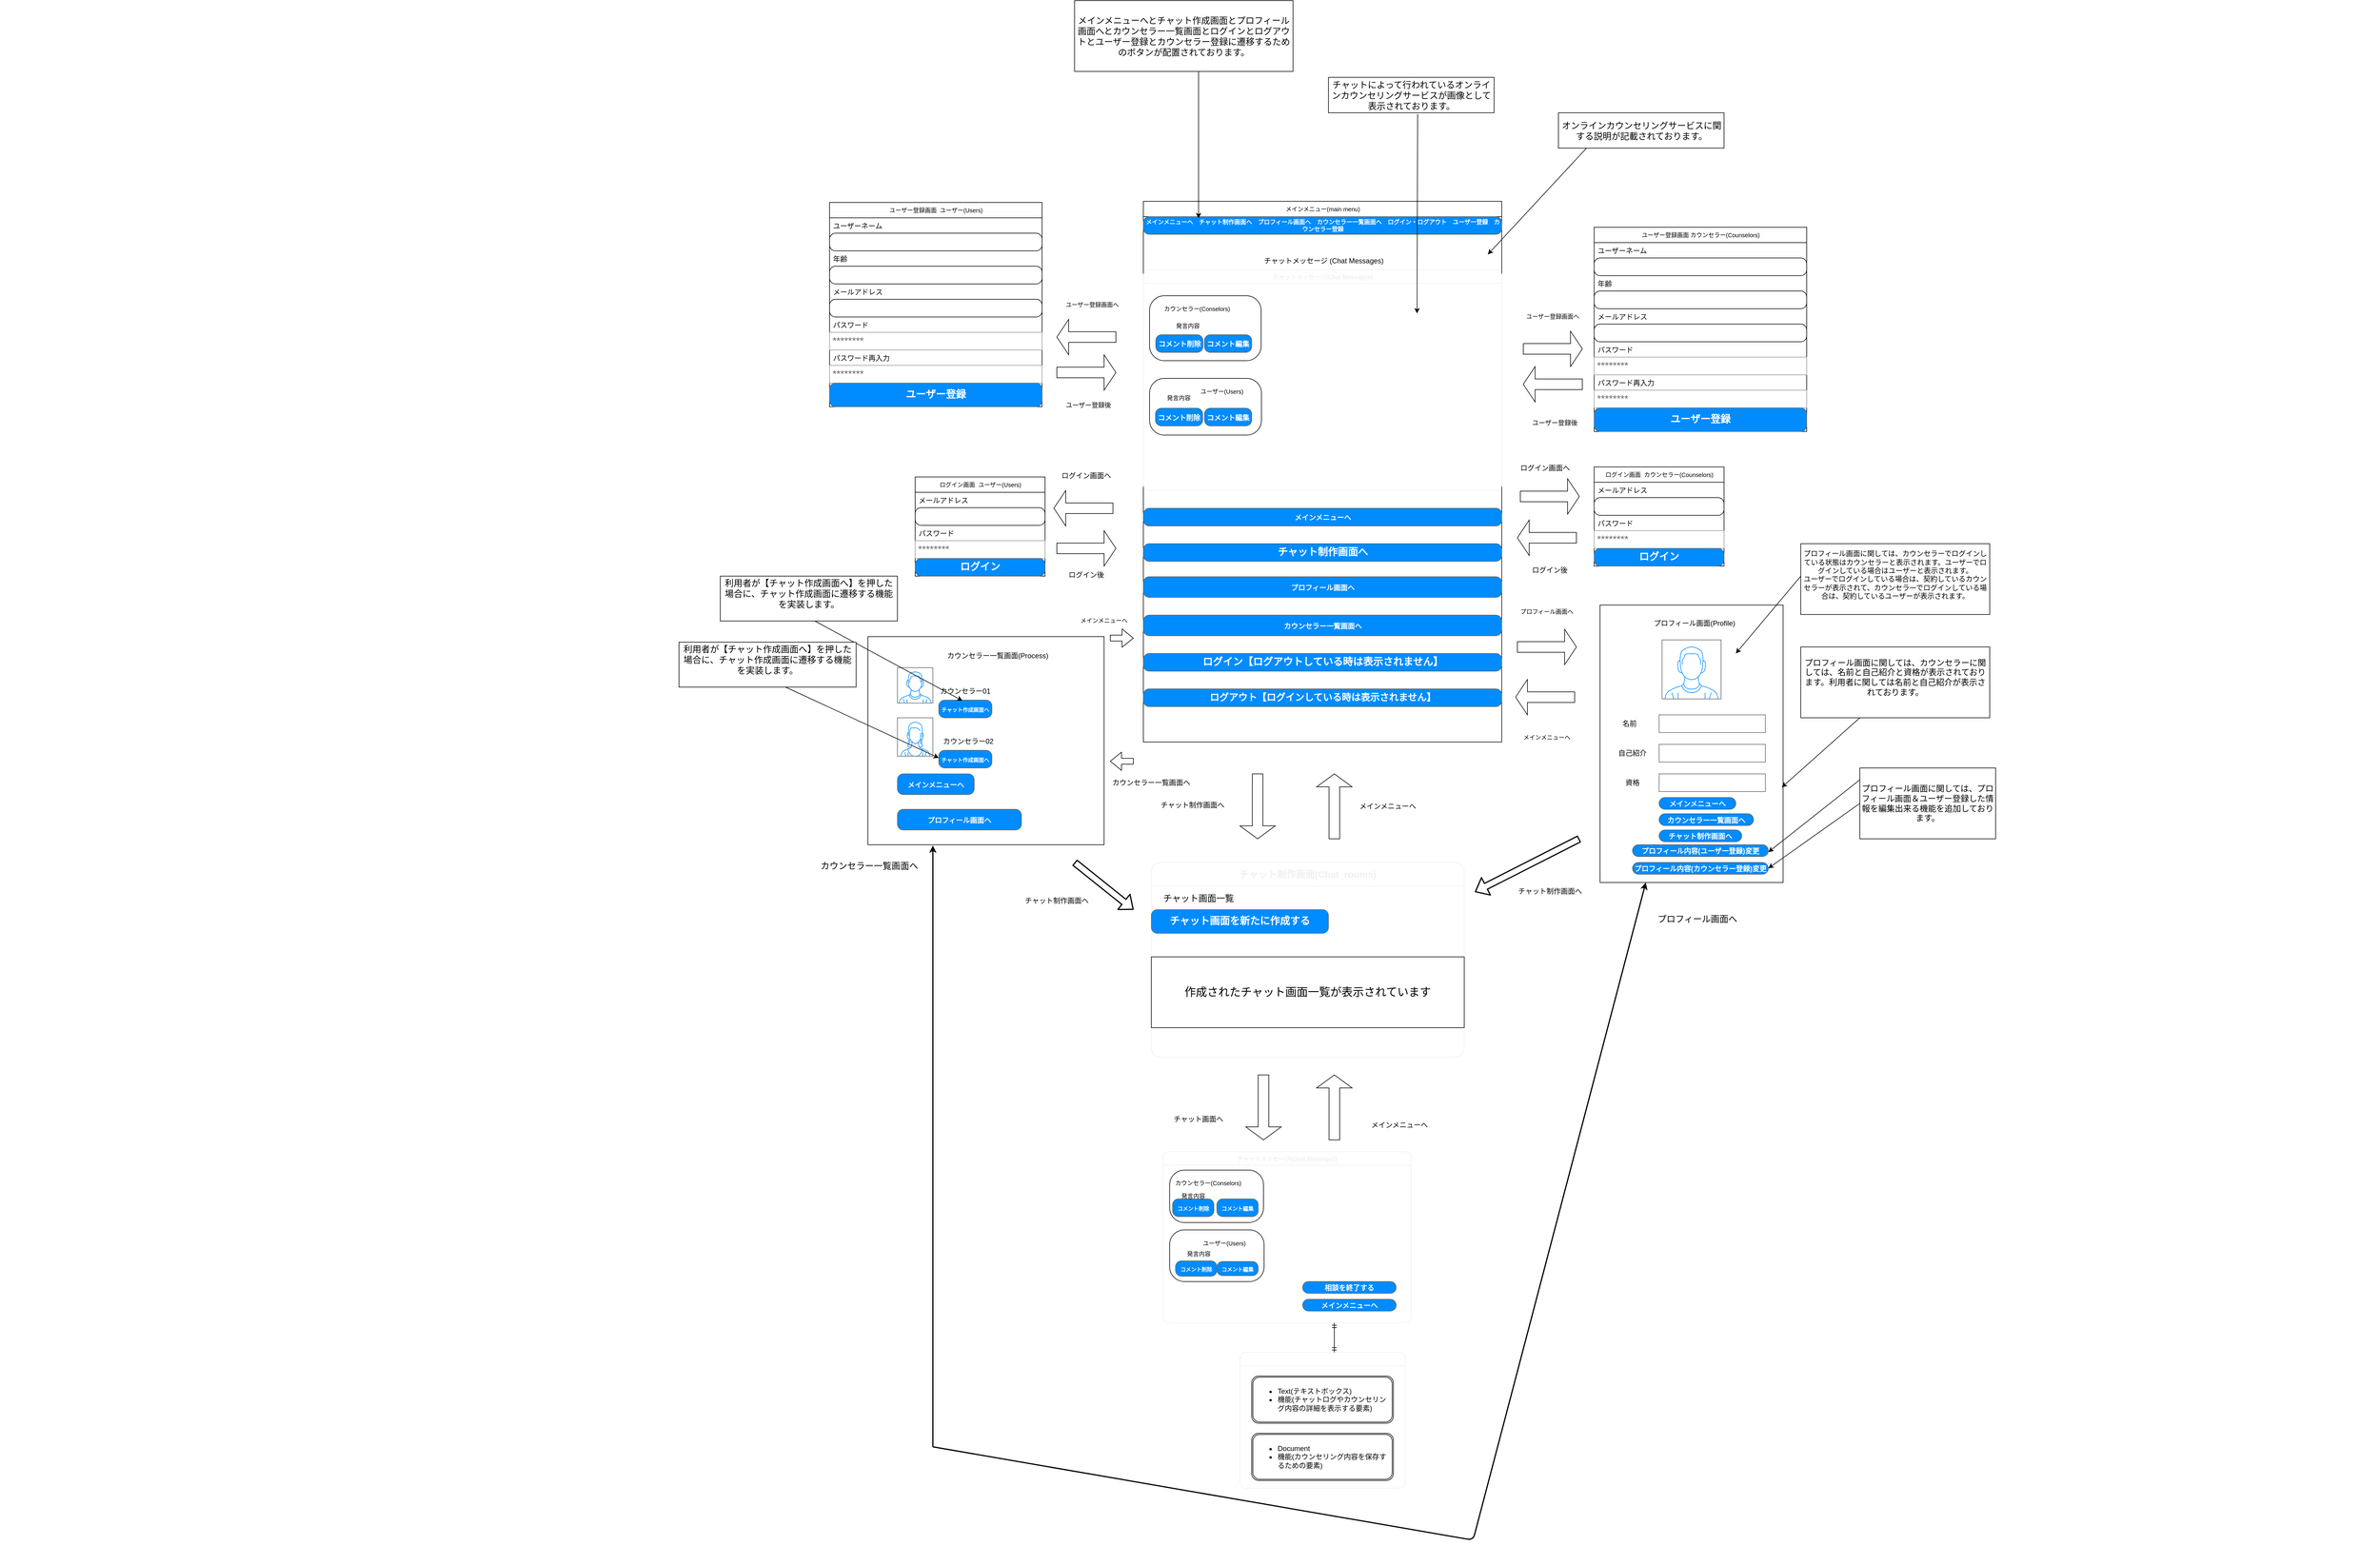 <mxfile>
    <diagram id="nMnuXORbZ245L0lCiLTD" name="ページ1">
        <mxGraphModel dx="3426" dy="1722" grid="1" gridSize="10" guides="1" tooltips="1" connect="1" arrows="1" fold="1" page="1" pageScale="1" pageWidth="827" pageHeight="1169" math="0" shadow="0">
            <root>
                <mxCell id="0"/>
                <mxCell id="1" parent="0"/>
                <mxCell id="499" value="チャットメッセージ(Chat Messages)" style="swimlane;whiteSpace=wrap;html=1;rounded=1;dashed=0;strokeColor=rgb(240, 240, 240);fontFamily=Helvetica;fontSize=10;fontColor=rgb(240, 240, 240);fillColor=none;align=center;" parent="1" vertex="1">
                    <mxGeometry x="230" y="1500" width="420" height="290" as="geometry"/>
                </mxCell>
                <mxCell id="501" value="発言内容" style="text;html=1;strokeColor=none;fillColor=none;align=center;verticalAlign=middle;whiteSpace=wrap;rounded=0;fontSize=10;" parent="499" vertex="1">
                    <mxGeometry x="20" y="160" width="81" height="25" as="geometry"/>
                </mxCell>
                <mxCell id="773" value="&lt;font style=&quot;font-size: 12px;&quot;&gt;メインメニューへ&lt;/font&gt;" style="strokeWidth=1;shadow=0;dashed=0;align=center;html=1;shape=mxgraph.mockup.buttons.button;strokeColor=#666666;fontColor=#ffffff;mainText=;buttonStyle=round;fontSize=17;fontStyle=1;fillColor=#008cff;whiteSpace=wrap;" parent="499" vertex="1">
                    <mxGeometry x="236.25" y="250" width="158.5" height="20" as="geometry"/>
                </mxCell>
                <mxCell id="1051" value="&lt;span style=&quot;font-size: 12px;&quot;&gt;相談を終了する&lt;/span&gt;" style="strokeWidth=1;shadow=0;dashed=0;align=center;html=1;shape=mxgraph.mockup.buttons.button;strokeColor=#666666;fontColor=#ffffff;mainText=;buttonStyle=round;fontSize=17;fontStyle=1;fillColor=#008cff;whiteSpace=wrap;" parent="499" vertex="1">
                    <mxGeometry x="236.25" y="220" width="158.5" height="20" as="geometry"/>
                </mxCell>
                <mxCell id="1909" value="カウンセラー(Conselors)" style="html=1;align=center;verticalAlign=top;rounded=1;absoluteArcSize=1;arcSize=50;dashed=0;spacingTop=10;spacingRight=30;fontSize=10;fillColor=none;" parent="499" vertex="1">
                    <mxGeometry x="11" y="31.25" width="159" height="88.75" as="geometry"/>
                </mxCell>
                <mxCell id="504" value="発言内容" style="text;html=1;strokeColor=none;fillColor=none;align=center;verticalAlign=middle;whiteSpace=wrap;rounded=0;fontSize=10;" parent="499" vertex="1">
                    <mxGeometry x="11" y="60" width="80" height="30" as="geometry"/>
                </mxCell>
                <mxCell id="1911" value="ユーザー(Users)" style="html=1;align=right;verticalAlign=top;rounded=1;absoluteArcSize=1;arcSize=50;dashed=0;spacingTop=10;spacingRight=30;fontSize=10;fillColor=none;" parent="499" vertex="1">
                    <mxGeometry x="11" y="132.5" width="160" height="87.5" as="geometry"/>
                </mxCell>
                <mxCell id="1956" value="&lt;font style=&quot;font-size: 9px;&quot;&gt;コメント削除&lt;/font&gt;" style="strokeWidth=1;shadow=0;dashed=0;align=center;html=1;shape=mxgraph.mockup.buttons.button;strokeColor=#666666;fontColor=#ffffff;mainText=;buttonStyle=round;fontSize=17;fontStyle=1;fillColor=#008cff;whiteSpace=wrap;" parent="499" vertex="1">
                    <mxGeometry x="21" y="185" width="70" height="26" as="geometry"/>
                </mxCell>
                <mxCell id="1951" value="&lt;font style=&quot;font-size: 9px;&quot;&gt;コメント編集&lt;/font&gt;" style="strokeWidth=1;shadow=0;dashed=0;align=center;html=1;shape=mxgraph.mockup.buttons.button;strokeColor=#666666;fontColor=#ffffff;mainText=;buttonStyle=round;fontSize=17;fontStyle=1;fillColor=#008cff;whiteSpace=wrap;" parent="499" vertex="1">
                    <mxGeometry x="91" y="186" width="70" height="24" as="geometry"/>
                </mxCell>
                <mxCell id="1961" value="&lt;font style=&quot;font-size: 9px;&quot;&gt;コメント編集&lt;/font&gt;" style="strokeWidth=1;shadow=0;dashed=0;align=center;html=1;shape=mxgraph.mockup.buttons.button;strokeColor=#666666;fontColor=#ffffff;mainText=;buttonStyle=round;fontSize=17;fontStyle=1;fillColor=#008cff;whiteSpace=wrap;" parent="499" vertex="1">
                    <mxGeometry x="91" y="80" width="70" height="30" as="geometry"/>
                </mxCell>
                <mxCell id="1960" value="&lt;font style=&quot;font-size: 9px;&quot;&gt;コメント削除&lt;/font&gt;" style="strokeWidth=1;shadow=0;dashed=0;align=center;html=1;shape=mxgraph.mockup.buttons.button;strokeColor=#666666;fontColor=#ffffff;mainText=;buttonStyle=round;fontSize=17;fontStyle=1;fillColor=#008cff;whiteSpace=wrap;" parent="499" vertex="1">
                    <mxGeometry x="16" y="80" width="70" height="30" as="geometry"/>
                </mxCell>
                <mxCell id="421" value="カウンセリング内容記録と管理画面" style="swimlane;whiteSpace=wrap;html=1;rounded=1;dashed=0;strokeColor=rgb(240, 240, 240);fontFamily=Helvetica;fontSize=10;fontColor=#FFFFFF;startSize=23;fillColor=none;direction=east;" parent="1" vertex="1">
                    <mxGeometry x="360" y="1840" width="280" height="230" as="geometry"/>
                </mxCell>
                <mxCell id="422" value="&lt;ul&gt;&lt;li&gt;&lt;span style=&quot;background-color: initial;&quot;&gt;Text(テキストボックス)&lt;/span&gt;&lt;/li&gt;&lt;li&gt;機能(チャットログやカウンセリング内容の詳細を表示する要素)&lt;/li&gt;&lt;/ul&gt;" style="shape=ext;double=1;rounded=1;whiteSpace=wrap;html=1;align=left;" parent="421" vertex="1">
                    <mxGeometry x="20" y="40" width="240" height="80" as="geometry"/>
                </mxCell>
                <mxCell id="423" value="&lt;ul&gt;&lt;li&gt;Document&lt;/li&gt;&lt;li&gt;機能(カウンセリング内容を保存するための要素)&lt;/li&gt;&lt;/ul&gt;" style="shape=ext;double=1;rounded=1;whiteSpace=wrap;html=1;align=left;" parent="421" vertex="1">
                    <mxGeometry x="20" y="137" width="240" height="80" as="geometry"/>
                </mxCell>
                <mxCell id="651" value="" style="rounded=0;whiteSpace=wrap;html=1;" parent="1" vertex="1">
                    <mxGeometry x="970" y="574" width="310" height="470" as="geometry"/>
                </mxCell>
                <mxCell id="652" value="プロフィール画面(Profile)" style="text;html=1;strokeColor=none;fillColor=none;align=center;verticalAlign=middle;whiteSpace=wrap;rounded=0;" parent="1" vertex="1">
                    <mxGeometry x="995" y="590" width="270" height="30" as="geometry"/>
                </mxCell>
                <mxCell id="653" value="" style="verticalLabelPosition=bottom;shadow=0;dashed=0;align=center;html=1;verticalAlign=top;strokeWidth=1;shape=mxgraph.mockup.containers.userMale;strokeColor=#666666;strokeColor2=#008cff;" parent="1" vertex="1">
                    <mxGeometry x="1075" y="633" width="100" height="100" as="geometry"/>
                </mxCell>
                <mxCell id="654" value="名前" style="text;html=1;strokeColor=none;fillColor=none;align=center;verticalAlign=middle;whiteSpace=wrap;rounded=0;" parent="1" vertex="1">
                    <mxGeometry x="990" y="760" width="60" height="30" as="geometry"/>
                </mxCell>
                <mxCell id="657" value="" style="strokeWidth=1;shadow=0;dashed=0;align=center;html=1;shape=mxgraph.mockup.text.textBox;fontColor=#666666;align=left;fontSize=17;spacingLeft=4;spacingTop=-3;strokeColor=#666666;mainText=" parent="1" vertex="1">
                    <mxGeometry x="1070" y="760" width="180" height="30" as="geometry"/>
                </mxCell>
                <mxCell id="658" value="自己紹介" style="text;html=1;strokeColor=none;fillColor=none;align=center;verticalAlign=middle;whiteSpace=wrap;rounded=0;" parent="1" vertex="1">
                    <mxGeometry x="995" y="810" width="60" height="30" as="geometry"/>
                </mxCell>
                <mxCell id="659" value="" style="strokeWidth=1;shadow=0;dashed=0;align=center;html=1;shape=mxgraph.mockup.text.textBox;fontColor=#666666;align=left;fontSize=17;spacingLeft=4;spacingTop=-3;strokeColor=#666666;mainText=" parent="1" vertex="1">
                    <mxGeometry x="1070" y="810" width="180" height="30" as="geometry"/>
                </mxCell>
                <mxCell id="660" value="資格" style="text;html=1;strokeColor=none;fillColor=none;align=center;verticalAlign=middle;whiteSpace=wrap;rounded=0;" parent="1" vertex="1">
                    <mxGeometry x="990" y="860" width="70" height="30" as="geometry"/>
                </mxCell>
                <mxCell id="661" value="" style="strokeWidth=1;shadow=0;dashed=0;align=center;html=1;shape=mxgraph.mockup.text.textBox;fontColor=#666666;align=left;fontSize=17;spacingLeft=4;spacingTop=-3;strokeColor=#666666;mainText=" parent="1" vertex="1">
                    <mxGeometry x="1070" y="860" width="180" height="30" as="geometry"/>
                </mxCell>
                <mxCell id="664" value="&lt;font style=&quot;font-size: 12px;&quot;&gt;メインメニューへ&lt;/font&gt;" style="strokeWidth=1;shadow=0;dashed=0;align=center;html=1;shape=mxgraph.mockup.buttons.button;strokeColor=#666666;fontColor=#ffffff;mainText=;buttonStyle=round;fontSize=17;fontStyle=1;fillColor=#008cff;whiteSpace=wrap;" parent="1" vertex="1">
                    <mxGeometry x="1070" y="900" width="130" height="20" as="geometry"/>
                </mxCell>
                <mxCell id="666" value="&lt;span style=&quot;font-size: 12px;&quot;&gt;カウンセラー一覧画面へ&lt;/span&gt;" style="strokeWidth=1;shadow=0;dashed=0;align=center;html=1;shape=mxgraph.mockup.buttons.button;strokeColor=#666666;fontColor=#ffffff;mainText=;buttonStyle=round;fontSize=17;fontStyle=1;fillColor=#008cff;whiteSpace=wrap;" parent="1" vertex="1">
                    <mxGeometry x="1070" y="927.5" width="160" height="20" as="geometry"/>
                </mxCell>
                <mxCell id="669" value="カウンセラー一覧画面(Process)" style="text;html=1;strokeColor=none;fillColor=none;align=center;verticalAlign=middle;whiteSpace=wrap;rounded=0;fontSize=12;" parent="1" vertex="1">
                    <mxGeometry x="-220" y="645" width="340" height="30" as="geometry"/>
                </mxCell>
                <mxCell id="670" value="" style="verticalLabelPosition=bottom;shadow=0;dashed=0;align=center;html=1;verticalAlign=top;strokeWidth=1;shape=mxgraph.mockup.containers.userMale;strokeColor=#666666;strokeColor2=#008cff;fontSize=12;" parent="1" vertex="1">
                    <mxGeometry x="-220" y="680" width="60" height="60" as="geometry"/>
                </mxCell>
                <mxCell id="672" value="" style="verticalLabelPosition=bottom;shadow=0;dashed=0;align=center;html=1;verticalAlign=top;strokeWidth=1;shape=mxgraph.mockup.containers.userFemale;strokeColor=#666666;strokeColor2=#008cff;fontSize=12;" parent="1" vertex="1">
                    <mxGeometry x="-220" y="765" width="60" height="65" as="geometry"/>
                </mxCell>
                <mxCell id="673" value="カウンセラー01" style="text;html=1;strokeColor=none;fillColor=none;align=center;verticalAlign=middle;whiteSpace=wrap;rounded=0;fontSize=12;" parent="1" vertex="1">
                    <mxGeometry x="-150" y="705" width="90" height="30" as="geometry"/>
                </mxCell>
                <mxCell id="677" value="&lt;font style=&quot;font-size: 9px;&quot;&gt;チャット作成画面へ&lt;/font&gt;" style="strokeWidth=1;shadow=0;dashed=0;align=center;html=1;shape=mxgraph.mockup.buttons.button;strokeColor=#666666;fontColor=#ffffff;mainText=;buttonStyle=round;fontSize=17;fontStyle=1;fillColor=#008cff;whiteSpace=wrap;" parent="1" vertex="1">
                    <mxGeometry x="-150" y="735" width="90" height="30" as="geometry"/>
                </mxCell>
                <mxCell id="678" value="カウンセラー02" style="text;html=1;strokeColor=none;fillColor=none;align=center;verticalAlign=middle;whiteSpace=wrap;rounded=0;fontSize=12;" parent="1" vertex="1">
                    <mxGeometry x="-150" y="790" width="100" height="30" as="geometry"/>
                </mxCell>
                <mxCell id="680" value="&lt;span style=&quot;font-size: 12px;&quot;&gt;プロフィール画面へ&lt;/span&gt;" style="strokeWidth=1;shadow=0;dashed=0;align=center;html=1;shape=mxgraph.mockup.buttons.button;strokeColor=#666666;fontColor=#ffffff;mainText=;buttonStyle=round;fontSize=17;fontStyle=1;fillColor=#008cff;whiteSpace=wrap;" parent="1" vertex="1">
                    <mxGeometry x="-220" y="920" width="210" height="35" as="geometry"/>
                </mxCell>
                <mxCell id="681" value="&lt;font style=&quot;font-size: 12px;&quot;&gt;メインメニューへ&lt;/font&gt;" style="strokeWidth=1;shadow=0;dashed=0;align=center;html=1;shape=mxgraph.mockup.buttons.button;strokeColor=#666666;fontColor=#ffffff;mainText=;buttonStyle=round;fontSize=17;fontStyle=1;fillColor=#008cff;whiteSpace=wrap;" parent="1" vertex="1">
                    <mxGeometry x="-220" y="860" width="130" height="35" as="geometry"/>
                </mxCell>
                <mxCell id="779" value="" style="endArrow=classic;html=1;" parent="1" edge="1">
                    <mxGeometry width="50" height="50" relative="1" as="geometry">
                        <mxPoint x="-190" y="580" as="sourcePoint"/>
                        <mxPoint x="-190" y="580" as="targetPoint"/>
                    </mxGeometry>
                </mxCell>
                <mxCell id="931" value="" style="shape=singleArrow;whiteSpace=wrap;html=1;fillColor=none;" parent="1" vertex="1">
                    <mxGeometry x="835" y="360" width="100" height="60" as="geometry"/>
                </mxCell>
                <mxCell id="932" value="" style="shape=singleArrow;direction=west;whiteSpace=wrap;html=1;fillColor=none;" parent="1" vertex="1">
                    <mxGeometry x="830" y="430" width="100" height="60" as="geometry"/>
                </mxCell>
                <mxCell id="934" value="" style="shape=singleArrow;direction=west;whiteSpace=wrap;html=1;fillColor=none;" parent="1" vertex="1">
                    <mxGeometry x="840" y="170" width="100" height="60" as="geometry"/>
                </mxCell>
                <mxCell id="941" value="" style="shape=singleArrow;direction=north;whiteSpace=wrap;html=1;fillColor=none;" parent="1" vertex="1">
                    <mxGeometry x="490" y="860" width="60" height="110" as="geometry"/>
                </mxCell>
                <mxCell id="943" value="" style="shape=singleArrow;direction=south;whiteSpace=wrap;html=1;fillColor=none;" parent="1" vertex="1">
                    <mxGeometry x="360" y="860" width="60" height="110" as="geometry"/>
                </mxCell>
                <mxCell id="952" value="" style="shape=singleArrow;whiteSpace=wrap;html=1;fillColor=none;" parent="1" vertex="1">
                    <mxGeometry x="50" y="448" width="100" height="60" as="geometry"/>
                </mxCell>
                <mxCell id="961" value="" style="shape=singleArrow;whiteSpace=wrap;html=1;fillColor=none;" parent="1" vertex="1">
                    <mxGeometry x="830" y="615" width="100" height="60" as="geometry"/>
                </mxCell>
                <mxCell id="963" value="" style="shape=singleArrow;direction=west;whiteSpace=wrap;html=1;fillColor=none;" parent="1" vertex="1">
                    <mxGeometry x="827" y="700" width="100" height="60" as="geometry"/>
                </mxCell>
                <mxCell id="976" value="" style="shape=flexArrow;endArrow=classic;html=1;" parent="1" edge="1">
                    <mxGeometry width="50" height="50" relative="1" as="geometry">
                        <mxPoint x="140" y="630" as="sourcePoint"/>
                        <mxPoint x="180" y="630" as="targetPoint"/>
                    </mxGeometry>
                </mxCell>
                <mxCell id="977" value="" style="shape=flexArrow;endArrow=classic;html=1;" parent="1" edge="1">
                    <mxGeometry width="50" height="50" relative="1" as="geometry">
                        <mxPoint x="180" y="838.67" as="sourcePoint"/>
                        <mxPoint x="140" y="838.67" as="targetPoint"/>
                    </mxGeometry>
                </mxCell>
                <mxCell id="1004" value="&lt;font style=&quot;font-size: 12px;&quot;&gt;ログイン後&lt;/font&gt;" style="text;html=1;strokeColor=none;fillColor=none;align=center;verticalAlign=middle;whiteSpace=wrap;rounded=0;fontSize=10;" parent="1" vertex="1">
                    <mxGeometry x="830" y="500" width="110" height="30" as="geometry"/>
                </mxCell>
                <mxCell id="1007" value="&lt;font style=&quot;font-size: 11px;&quot;&gt;ユーザー登録後&lt;/font&gt;" style="text;html=1;strokeColor=none;fillColor=none;align=center;verticalAlign=middle;whiteSpace=wrap;rounded=0;fontSize=10;" parent="1" vertex="1">
                    <mxGeometry x="840" y="250" width="107" height="30" as="geometry"/>
                </mxCell>
                <mxCell id="1011" value="" style="shape=singleArrow;whiteSpace=wrap;html=1;fillColor=none;" parent="1" vertex="1">
                    <mxGeometry x="840" y="110" width="100" height="60" as="geometry"/>
                </mxCell>
                <mxCell id="1014" value="ログイン画面へ" style="text;html=1;strokeColor=none;fillColor=none;align=center;verticalAlign=middle;whiteSpace=wrap;rounded=0;fontSize=12;" parent="1" vertex="1">
                    <mxGeometry x="827" y="327" width="100" height="30" as="geometry"/>
                </mxCell>
                <mxCell id="1015" value="&lt;font style=&quot;font-size: 10px;&quot;&gt;ユーザー登録画面へ&lt;/font&gt;" style="text;html=1;strokeColor=none;fillColor=none;align=center;verticalAlign=middle;whiteSpace=wrap;rounded=0;fontSize=12;" parent="1" vertex="1">
                    <mxGeometry x="840" y="70" width="100" height="30" as="geometry"/>
                </mxCell>
                <mxCell id="1016" value="プロフィール画面へ" style="text;html=1;strokeColor=none;fillColor=none;align=center;verticalAlign=middle;whiteSpace=wrap;rounded=0;fontSize=10;" parent="1" vertex="1">
                    <mxGeometry x="830" y="570" width="100" height="30" as="geometry"/>
                </mxCell>
                <mxCell id="1017" value="メインメニューへ" style="text;html=1;strokeColor=none;fillColor=none;align=center;verticalAlign=middle;whiteSpace=wrap;rounded=0;fontSize=10;" parent="1" vertex="1">
                    <mxGeometry x="830" y="782.5" width="100" height="30" as="geometry"/>
                </mxCell>
                <mxCell id="1018" value="&lt;font style=&quot;font-size: 12px;&quot;&gt;メインメニューへ&lt;/font&gt;" style="text;html=1;strokeColor=none;fillColor=none;align=center;verticalAlign=middle;whiteSpace=wrap;rounded=0;fontSize=10;" parent="1" vertex="1">
                    <mxGeometry x="540" y="900" width="141" height="30" as="geometry"/>
                </mxCell>
                <mxCell id="1026" value="&lt;font style=&quot;font-size: 10px;&quot;&gt;ユーザー登録画面へ&lt;/font&gt;" style="text;html=1;strokeColor=none;fillColor=none;align=center;verticalAlign=middle;whiteSpace=wrap;rounded=0;fontSize=12;" parent="1" vertex="1">
                    <mxGeometry x="60" y="50" width="100" height="30" as="geometry"/>
                </mxCell>
                <mxCell id="1028" value="&lt;font style=&quot;font-size: 12px;&quot;&gt;ログイン後&lt;/font&gt;" style="text;html=1;strokeColor=none;fillColor=none;align=center;verticalAlign=middle;whiteSpace=wrap;rounded=0;fontSize=10;" parent="1" vertex="1">
                    <mxGeometry x="45" y="508" width="110" height="30" as="geometry"/>
                </mxCell>
                <mxCell id="1030" value="メインメニューへ" style="text;html=1;strokeColor=none;fillColor=none;align=center;verticalAlign=middle;whiteSpace=wrap;rounded=0;fontSize=10;" parent="1" vertex="1">
                    <mxGeometry x="80" y="585" width="100" height="30" as="geometry"/>
                </mxCell>
                <mxCell id="1031" value="カウンセラー一覧画面へ" style="text;html=1;strokeColor=none;fillColor=none;align=center;verticalAlign=middle;whiteSpace=wrap;rounded=0;fontSize=12;" parent="1" vertex="1">
                    <mxGeometry x="130" y="860" width="160" height="30" as="geometry"/>
                </mxCell>
                <mxCell id="1041" value="カウンセラー一覧画面へ" style="text;html=1;strokeColor=none;fillColor=none;align=center;verticalAlign=middle;whiteSpace=wrap;rounded=0;fontSize=15;" parent="1" vertex="1">
                    <mxGeometry x="-370" y="1000" width="205" height="30" as="geometry"/>
                </mxCell>
                <mxCell id="1043" value="プロフィール画面へ" style="text;html=1;strokeColor=none;fillColor=none;align=center;verticalAlign=middle;whiteSpace=wrap;rounded=0;fontSize=15;" parent="1" vertex="1">
                    <mxGeometry x="1050" y="1090" width="170" height="30" as="geometry"/>
                </mxCell>
                <mxCell id="1148" value="　　　　　　　　　　　　　　　　　" style="text;html=1;strokeColor=none;fillColor=none;align=center;verticalAlign=middle;whiteSpace=wrap;rounded=0;fontSize=12;" parent="1" vertex="1">
                    <mxGeometry x="-1740" y="1200" width="850" height="30" as="geometry"/>
                </mxCell>
                <mxCell id="1387" value="　　　　　　　　　　　　　　　　　" style="text;html=1;strokeColor=none;fillColor=none;align=center;verticalAlign=middle;whiteSpace=wrap;rounded=0;fontSize=12;" parent="1" vertex="1">
                    <mxGeometry x="1840" y="660" width="450" height="30" as="geometry"/>
                </mxCell>
                <mxCell id="1522" value="メインメニュー(main menu)" style="swimlane;fontStyle=0;childLayout=stackLayout;horizontal=1;startSize=26;fillColor=none;horizontalStack=0;resizeParent=1;resizeParentMax=0;resizeLast=0;collapsible=1;marginBottom=0;html=1;align=center;fontSize=10;" parent="1" vertex="1">
                    <mxGeometry x="196.5" y="-110" width="607" height="916" as="geometry"/>
                </mxCell>
                <mxCell id="1523" value="&lt;div style=&quot;font-size: 10px;&quot;&gt;&lt;font style=&quot;font-size: 10px; background-color: initial;&quot;&gt;メインメニューへ　チャット制作画面へ　プロフィール画面へ　カウンセラー一覧画面へ　ログイン・ログアウト　ユーザー登録　カウンセラー登録&lt;/font&gt;&lt;span style=&quot;background-color: initial; font-size: 10px;&quot;&gt;　&lt;/span&gt;&lt;/div&gt;" style="strokeWidth=1;shadow=0;dashed=0;align=center;html=1;shape=mxgraph.mockup.buttons.button;strokeColor=#666666;fontColor=#ffffff;mainText=;buttonStyle=round;fontSize=10;fontStyle=1;fillColor=#008cff;whiteSpace=wrap;" parent="1522" vertex="1">
                    <mxGeometry y="26" width="607" height="30" as="geometry"/>
                </mxCell>
                <mxCell id="1524" value="&amp;nbsp; &amp;nbsp; &amp;nbsp; &amp;nbsp; &amp;nbsp; &amp;nbsp; &amp;nbsp; &amp;nbsp; &amp;nbsp; &amp;nbsp; &amp;nbsp; &amp;nbsp; &amp;nbsp; &amp;nbsp; &amp;nbsp; &amp;nbsp; &amp;nbsp; &amp;nbsp; &amp;nbsp; &amp;nbsp; &amp;nbsp; &amp;nbsp; &amp;nbsp; &amp;nbsp; &amp;nbsp; &amp;nbsp; &amp;nbsp; &amp;nbsp; &amp;nbsp; &amp;nbsp; &amp;nbsp; &amp;nbsp; &amp;nbsp; &amp;nbsp; &amp;nbsp; &amp;nbsp; &amp;nbsp; &amp;nbsp; &amp;nbsp; &amp;nbsp; &amp;nbsp; &amp;nbsp; &amp;nbsp; &amp;nbsp; &amp;nbsp; &amp;nbsp; &amp;nbsp; &amp;nbsp; &amp;nbsp; &amp;nbsp; &amp;nbsp; &amp;nbsp; &amp;nbsp; &amp;nbsp; &amp;nbsp; &amp;nbsp; &amp;nbsp; &amp;nbsp; &amp;nbsp; &amp;nbsp; &amp;nbsp; &amp;nbsp; &amp;nbsp; &amp;nbsp; &amp;nbsp; &amp;nbsp;" style="text;html=1;strokeColor=none;fillColor=none;align=center;verticalAlign=middle;whiteSpace=wrap;rounded=0;" parent="1522" vertex="1">
                    <mxGeometry y="56" width="607" height="30" as="geometry"/>
                </mxCell>
                <mxCell id="1525" value="&amp;nbsp; &amp;nbsp; &amp;nbsp; &amp;nbsp; &amp;nbsp; &amp;nbsp; &amp;nbsp; &amp;nbsp; &amp;nbsp; &amp;nbsp;チャットメッセージ (Chat Messages)&amp;nbsp; &amp;nbsp; &amp;nbsp; &amp;nbsp; &amp;nbsp; &amp;nbsp; &amp;nbsp; &amp;nbsp; &amp;nbsp;&amp;nbsp;" style="text;html=1;strokeColor=none;fillColor=none;align=center;verticalAlign=middle;whiteSpace=wrap;rounded=0;" parent="1522" vertex="1">
                    <mxGeometry y="86" width="607" height="30" as="geometry"/>
                </mxCell>
                <mxCell id="1526" value="チャットメッセージ(Chat Messages)" style="swimlane;whiteSpace=wrap;html=1;rounded=1;dashed=0;strokeColor=rgb(240, 240, 240);fontFamily=Helvetica;fontSize=10;fontColor=rgb(240, 240, 240);fillColor=none;align=center;" parent="1522" vertex="1">
                    <mxGeometry y="116" width="607" height="374" as="geometry"/>
                </mxCell>
                <mxCell id="1527" value="発言内容" style="text;html=1;strokeColor=none;fillColor=none;align=center;verticalAlign=middle;whiteSpace=wrap;rounded=0;fontSize=10;" parent="1526" vertex="1">
                    <mxGeometry x="19.5" y="204" width="81" height="25" as="geometry"/>
                </mxCell>
                <mxCell id="1529" value="カウンセラー(Conselors)" style="html=1;align=center;verticalAlign=top;rounded=1;absoluteArcSize=1;arcSize=50;dashed=0;spacingTop=10;spacingRight=30;fontSize=10;fillColor=none;" parent="1526" vertex="1">
                    <mxGeometry x="10.5" y="44" width="189" height="110" as="geometry"/>
                </mxCell>
                <mxCell id="1530" value="発言内容" style="text;html=1;strokeColor=none;fillColor=none;align=center;verticalAlign=middle;whiteSpace=wrap;rounded=0;fontSize=10;" parent="1526" vertex="1">
                    <mxGeometry x="30" y="80" width="90" height="30" as="geometry"/>
                </mxCell>
                <mxCell id="1532" value="ユーザー(Users)" style="html=1;align=right;verticalAlign=top;rounded=1;absoluteArcSize=1;arcSize=50;dashed=0;spacingTop=10;spacingRight=30;fontSize=10;fillColor=none;" parent="1526" vertex="1">
                    <mxGeometry x="10.5" y="184" width="189.5" height="96" as="geometry"/>
                </mxCell>
                <mxCell id="1953" value="&lt;font style=&quot;font-size: 12px;&quot;&gt;コメント削除&lt;/font&gt;" style="strokeWidth=1;shadow=0;dashed=0;align=center;html=1;shape=mxgraph.mockup.buttons.button;strokeColor=#666666;fontColor=#ffffff;mainText=;buttonStyle=round;fontSize=17;fontStyle=1;fillColor=#008cff;whiteSpace=wrap;" parent="1526" vertex="1">
                    <mxGeometry x="21" y="110" width="80" height="30" as="geometry"/>
                </mxCell>
                <mxCell id="1957" value="&lt;font style=&quot;font-size: 12px;&quot;&gt;コメント編集&lt;/font&gt;" style="strokeWidth=1;shadow=0;dashed=0;align=center;html=1;shape=mxgraph.mockup.buttons.button;strokeColor=#666666;fontColor=#ffffff;mainText=;buttonStyle=round;fontSize=17;fontStyle=1;fillColor=#008cff;whiteSpace=wrap;" parent="1526" vertex="1">
                    <mxGeometry x="103.5" y="110" width="80" height="30" as="geometry"/>
                </mxCell>
                <mxCell id="1954" value="&lt;font style=&quot;font-size: 12px;&quot;&gt;コメント削除&lt;/font&gt;" style="strokeWidth=1;shadow=0;dashed=0;align=center;html=1;shape=mxgraph.mockup.buttons.button;strokeColor=#666666;fontColor=#ffffff;mainText=;buttonStyle=round;fontSize=17;fontStyle=1;fillColor=#008cff;whiteSpace=wrap;" parent="1526" vertex="1">
                    <mxGeometry x="20.5" y="234.5" width="80" height="30" as="geometry"/>
                </mxCell>
                <mxCell id="1959" value="&lt;font style=&quot;font-size: 12px;&quot;&gt;コメント編集&lt;/font&gt;" style="strokeWidth=1;shadow=0;dashed=0;align=center;html=1;shape=mxgraph.mockup.buttons.button;strokeColor=#666666;fontColor=#ffffff;mainText=;buttonStyle=round;fontSize=17;fontStyle=1;fillColor=#008cff;whiteSpace=wrap;" parent="1526" vertex="1">
                    <mxGeometry x="103.5" y="234.5" width="80" height="30" as="geometry"/>
                </mxCell>
                <mxCell id="1535" value="&amp;nbsp; &amp;nbsp; &amp;nbsp; &amp;nbsp; &amp;nbsp; &amp;nbsp; &amp;nbsp; &amp;nbsp; &amp;nbsp; &amp;nbsp; &amp;nbsp; &amp;nbsp; &amp;nbsp; &amp;nbsp; &amp;nbsp; &amp;nbsp; &amp;nbsp; &amp;nbsp; &amp;nbsp; &amp;nbsp; &amp;nbsp; &amp;nbsp; &amp;nbsp; &amp;nbsp; &amp;nbsp; &amp;nbsp; &amp;nbsp; &amp;nbsp; &amp;nbsp; &amp;nbsp; &amp;nbsp; &amp;nbsp; &amp;nbsp; &amp;nbsp; &amp;nbsp; &amp;nbsp; &amp;nbsp; &amp;nbsp; &amp;nbsp; &amp;nbsp; &amp;nbsp; &amp;nbsp; &amp;nbsp; &amp;nbsp; &amp;nbsp; &amp;nbsp; &amp;nbsp; &amp;nbsp; &amp;nbsp; &amp;nbsp; &amp;nbsp; &amp;nbsp; &amp;nbsp; &amp;nbsp; &amp;nbsp; &amp;nbsp; &amp;nbsp; &amp;nbsp; &amp;nbsp; &amp;nbsp; &amp;nbsp; &amp;nbsp; &amp;nbsp; &amp;nbsp; &amp;nbsp; &amp;nbsp; &amp;nbsp;&amp;nbsp;" style="text;html=1;strokeColor=none;fillColor=none;align=center;verticalAlign=middle;whiteSpace=wrap;rounded=0;" parent="1522" vertex="1">
                    <mxGeometry y="490" width="607" height="30" as="geometry"/>
                </mxCell>
                <mxCell id="1536" value="&lt;span style=&quot;font-size: 12px;&quot;&gt;メインメニューへ&lt;/span&gt;" style="strokeWidth=1;shadow=0;dashed=0;align=center;html=1;shape=mxgraph.mockup.buttons.button;strokeColor=#666666;fontColor=#ffffff;mainText=;buttonStyle=round;fontSize=17;fontStyle=1;fillColor=#008cff;whiteSpace=wrap;" parent="1522" vertex="1">
                    <mxGeometry y="520" width="607" height="30" as="geometry"/>
                </mxCell>
                <mxCell id="1537" value="&amp;nbsp; &amp;nbsp; &amp;nbsp; &amp;nbsp; &amp;nbsp; &amp;nbsp; &amp;nbsp; &amp;nbsp; &amp;nbsp; &amp;nbsp; &amp;nbsp; &amp;nbsp; &amp;nbsp; &amp;nbsp; &amp;nbsp; &amp;nbsp; &amp;nbsp; &amp;nbsp; &amp;nbsp; &amp;nbsp; &amp;nbsp; &amp;nbsp; &amp;nbsp; &amp;nbsp; &amp;nbsp; &amp;nbsp; &amp;nbsp; &amp;nbsp; &amp;nbsp; &amp;nbsp; &amp;nbsp; &amp;nbsp; &amp;nbsp; &amp;nbsp; &amp;nbsp; &amp;nbsp; &amp;nbsp; &amp;nbsp; &amp;nbsp; &amp;nbsp; &amp;nbsp; &amp;nbsp; &amp;nbsp; &amp;nbsp; &amp;nbsp; &amp;nbsp; &amp;nbsp; &amp;nbsp; &amp;nbsp; &amp;nbsp; &amp;nbsp; &amp;nbsp; &amp;nbsp; &amp;nbsp; &amp;nbsp; &amp;nbsp; &amp;nbsp; &amp;nbsp; &amp;nbsp; &amp;nbsp; &amp;nbsp; &amp;nbsp; &amp;nbsp; &amp;nbsp; &amp;nbsp; &amp;nbsp;" style="text;html=1;strokeColor=none;fillColor=none;align=center;verticalAlign=middle;whiteSpace=wrap;rounded=0;" parent="1522" vertex="1">
                    <mxGeometry y="550" width="607" height="30" as="geometry"/>
                </mxCell>
                <mxCell id="1538" value="チャット制作画面へ" style="strokeWidth=1;shadow=0;dashed=0;align=center;html=1;shape=mxgraph.mockup.buttons.button;strokeColor=#666666;fontColor=#ffffff;mainText=;buttonStyle=round;fontSize=17;fontStyle=1;fillColor=#008cff;whiteSpace=wrap;" parent="1522" vertex="1">
                    <mxGeometry y="580" width="607" height="30" as="geometry"/>
                </mxCell>
                <mxCell id="1539" style="text;strokeColor=none;fillColor=none;align=left;verticalAlign=top;spacingLeft=4;spacingRight=4;overflow=hidden;rotatable=0;points=[[0,0.5],[1,0.5]];portConstraint=eastwest;whiteSpace=wrap;html=1;" parent="1522" vertex="1">
                    <mxGeometry y="610" width="607" height="26" as="geometry"/>
                </mxCell>
                <mxCell id="1540" value="&lt;span style=&quot;font-size: 12px;&quot;&gt;プロフィール画面へ&lt;/span&gt;" style="strokeWidth=1;shadow=0;dashed=0;align=center;html=1;shape=mxgraph.mockup.buttons.button;strokeColor=#666666;fontColor=#ffffff;mainText=;buttonStyle=round;fontSize=17;fontStyle=1;fillColor=#008cff;whiteSpace=wrap;" parent="1522" vertex="1">
                    <mxGeometry y="636" width="607" height="35" as="geometry"/>
                </mxCell>
                <mxCell id="1541" value="　　　　　　　　　　　　　　　　　" style="text;html=1;strokeColor=none;fillColor=none;align=center;verticalAlign=middle;whiteSpace=wrap;rounded=0;fontSize=12;" parent="1522" vertex="1">
                    <mxGeometry y="671" width="607" height="30" as="geometry"/>
                </mxCell>
                <mxCell id="1542" value="&lt;span style=&quot;font-size: 12px;&quot;&gt;カウンセラー一覧画面へ&lt;/span&gt;" style="strokeWidth=1;shadow=0;dashed=0;align=center;html=1;shape=mxgraph.mockup.buttons.button;strokeColor=#666666;fontColor=#ffffff;mainText=;buttonStyle=round;fontSize=17;fontStyle=1;fillColor=#008cff;whiteSpace=wrap;" parent="1522" vertex="1">
                    <mxGeometry y="701" width="607" height="35" as="geometry"/>
                </mxCell>
                <mxCell id="1543" value="　　　　　　　　　　　　　　　　　" style="text;html=1;strokeColor=none;fillColor=none;align=center;verticalAlign=middle;whiteSpace=wrap;rounded=0;fontSize=12;" parent="1522" vertex="1">
                    <mxGeometry y="736" width="607" height="30" as="geometry"/>
                </mxCell>
                <mxCell id="1544" value="ログイン【ログアウトしている時は表示されません】" style="strokeWidth=1;shadow=0;dashed=0;align=center;html=1;shape=mxgraph.mockup.buttons.button;strokeColor=#666666;fontColor=#ffffff;mainText=;buttonStyle=round;fontSize=17;fontStyle=1;fillColor=#008cff;whiteSpace=wrap;" parent="1522" vertex="1">
                    <mxGeometry y="766" width="607" height="30" as="geometry"/>
                </mxCell>
                <mxCell id="1545" value="　　　　　　　　　　　　　　　　　" style="text;html=1;strokeColor=none;fillColor=none;align=center;verticalAlign=middle;whiteSpace=wrap;rounded=0;fontSize=12;" parent="1522" vertex="1">
                    <mxGeometry y="796" width="607" height="30" as="geometry"/>
                </mxCell>
                <mxCell id="1546" value="&lt;font style=&quot;font-size: 16px;&quot;&gt;ログアウト【ログインしている時は表示されません】&lt;/font&gt;" style="strokeWidth=1;shadow=0;dashed=0;align=center;html=1;shape=mxgraph.mockup.buttons.button;strokeColor=#666666;fontColor=#ffffff;mainText=;buttonStyle=round;fontSize=17;fontStyle=1;fillColor=#008cff;whiteSpace=wrap;" parent="1522" vertex="1">
                    <mxGeometry y="826" width="607" height="30" as="geometry"/>
                </mxCell>
                <mxCell id="1547" value="　　　　　　　　　　　　　　　　　" style="text;html=1;strokeColor=none;fillColor=none;align=center;verticalAlign=middle;whiteSpace=wrap;rounded=0;fontSize=12;" parent="1522" vertex="1">
                    <mxGeometry y="856" width="607" height="30" as="geometry"/>
                </mxCell>
                <mxCell id="1549" value="&amp;nbsp; &amp;nbsp; &amp;nbsp; &amp;nbsp; &amp;nbsp; &amp;nbsp; &amp;nbsp; &amp;nbsp; &amp;nbsp; &amp;nbsp; &amp;nbsp; &amp;nbsp; &amp;nbsp; &amp;nbsp; &amp;nbsp; &amp;nbsp; &amp;nbsp; &amp;nbsp; &amp;nbsp; &amp;nbsp; &amp;nbsp; &amp;nbsp; &amp;nbsp; &amp;nbsp; &amp;nbsp; &amp;nbsp; &amp;nbsp; &amp;nbsp; &amp;nbsp; &amp;nbsp; &amp;nbsp; &amp;nbsp; &amp;nbsp; &amp;nbsp; &amp;nbsp; &amp;nbsp; &amp;nbsp; &amp;nbsp; &amp;nbsp; &amp;nbsp; &amp;nbsp; &amp;nbsp; &amp;nbsp; &amp;nbsp; &amp;nbsp; &amp;nbsp; &amp;nbsp; &amp;nbsp; &amp;nbsp; &amp;nbsp; &amp;nbsp; &amp;nbsp; &amp;nbsp; &amp;nbsp; &amp;nbsp; &amp;nbsp; &amp;nbsp; &amp;nbsp; &amp;nbsp; &amp;nbsp; &amp;nbsp; &amp;nbsp; &amp;nbsp; &amp;nbsp; &amp;nbsp; &amp;nbsp;" style="text;html=1;strokeColor=none;fillColor=none;align=center;verticalAlign=middle;whiteSpace=wrap;rounded=0;" parent="1522" vertex="1">
                    <mxGeometry y="886" width="607" height="30" as="geometry"/>
                </mxCell>
                <mxCell id="1662" value="" style="endArrow=classic;html=1;fontSize=15;startArrow=none;exitX=0.182;exitY=1.04;exitDx=0;exitDy=0;exitPerimeter=0;" parent="1" edge="1">
                    <mxGeometry width="50" height="50" relative="1" as="geometry">
                        <mxPoint x="661.051" y="-257.6" as="sourcePoint"/>
                        <mxPoint x="660" y="80.0" as="targetPoint"/>
                        <Array as="points"/>
                    </mxGeometry>
                </mxCell>
                <mxCell id="1663" value="チャットによって行われているオンラインカウンセリングサービスが画像として表示されております。" style="rounded=0;whiteSpace=wrap;html=1;fontSize=15;fillColor=none;" parent="1" vertex="1">
                    <mxGeometry x="510" y="-320" width="280.5" height="60" as="geometry"/>
                </mxCell>
                <mxCell id="1715" value="&lt;font style=&quot;font-size: 14px;&quot;&gt;プロフィール画面に関しては、カウンセラーに関しては、名前と自己紹介と資格が表示されております。利用者に関しては名前と自己紹介が表示されております。&lt;br&gt;&lt;br&gt;&lt;/font&gt;" style="rounded=0;whiteSpace=wrap;html=1;" parent="1" vertex="1">
                    <mxGeometry x="1310" y="645" width="320" height="120" as="geometry"/>
                </mxCell>
                <mxCell id="1717" value="" style="endArrow=classic;html=1;fontSize=10;entryX=0.993;entryY=0.657;entryDx=0;entryDy=0;entryPerimeter=0;" parent="1" target="651" edge="1">
                    <mxGeometry width="50" height="50" relative="1" as="geometry">
                        <mxPoint x="1410" y="765" as="sourcePoint"/>
                        <mxPoint x="1340" y="935" as="targetPoint"/>
                    </mxGeometry>
                </mxCell>
                <mxCell id="1726" value="ログイン画面&amp;nbsp; カウンセラー(Counselors)" style="swimlane;fontStyle=0;childLayout=stackLayout;horizontal=1;startSize=26;fillColor=none;horizontalStack=0;resizeParent=1;resizeParentMax=0;resizeLast=0;collapsible=1;marginBottom=0;html=1;fontSize=10;align=center;" parent="1" vertex="1">
                    <mxGeometry x="960" y="340" width="220" height="168" as="geometry"/>
                </mxCell>
                <mxCell id="1729" value="メールアドレス" style="text;strokeColor=none;fillColor=none;align=left;verticalAlign=top;spacingLeft=4;spacingRight=4;overflow=hidden;rotatable=0;points=[[0,0.5],[1,0.5]];portConstraint=eastwest;whiteSpace=wrap;html=1;" parent="1726" vertex="1">
                    <mxGeometry y="26" width="220" height="26" as="geometry"/>
                </mxCell>
                <mxCell id="1730" value="" style="strokeWidth=1;shadow=0;dashed=0;align=center;html=1;shape=mxgraph.mockup.buttons.button;mainText=;buttonStyle=round;fontSize=17;fontStyle=1;fillColor=none;whiteSpace=wrap;" parent="1726" vertex="1">
                    <mxGeometry y="52" width="220" height="30" as="geometry"/>
                </mxCell>
                <mxCell id="1731" value="パスワード" style="text;strokeColor=none;fillColor=none;align=left;verticalAlign=top;spacingLeft=4;spacingRight=4;overflow=hidden;rotatable=0;points=[[0,0.5],[1,0.5]];portConstraint=eastwest;whiteSpace=wrap;html=1;" parent="1726" vertex="1">
                    <mxGeometry y="82" width="220" height="26" as="geometry"/>
                </mxCell>
                <mxCell id="1732" value="********" style="strokeWidth=1;shadow=0;dashed=0;align=center;html=1;shape=mxgraph.mockup.forms.pwField;strokeColor=#999999;mainText=;align=left;fontColor=#666666;fontSize=17;spacingLeft=3;" parent="1726" vertex="1">
                    <mxGeometry y="108" width="220" height="30" as="geometry"/>
                </mxCell>
                <mxCell id="1733" value="ログイン" style="strokeWidth=1;shadow=0;dashed=0;align=center;html=1;shape=mxgraph.mockup.buttons.button;strokeColor=#666666;fontColor=#ffffff;mainText=;buttonStyle=round;fontSize=17;fontStyle=1;fillColor=#008cff;whiteSpace=wrap;" parent="1726" vertex="1">
                    <mxGeometry y="138" width="220" height="30" as="geometry"/>
                </mxCell>
                <mxCell id="1796" value="ログイン画面へ" style="text;html=1;strokeColor=none;fillColor=none;align=center;verticalAlign=middle;whiteSpace=wrap;rounded=0;fontSize=12;" parent="1" vertex="1">
                    <mxGeometry x="50" y="340" width="100" height="30" as="geometry"/>
                </mxCell>
                <mxCell id="1797" value="" style="shape=singleArrow;direction=west;whiteSpace=wrap;html=1;fillColor=none;" parent="1" vertex="1">
                    <mxGeometry x="45" y="380" width="100" height="60" as="geometry"/>
                </mxCell>
                <mxCell id="1801" value="ログイン画面&amp;nbsp; ユーザー(Users)" style="swimlane;fontStyle=0;childLayout=stackLayout;horizontal=1;startSize=26;fillColor=none;horizontalStack=0;resizeParent=1;resizeParentMax=0;resizeLast=0;collapsible=1;marginBottom=0;html=1;align=center;fontSize=10;" parent="1" vertex="1">
                    <mxGeometry x="-190" y="357" width="220" height="168" as="geometry"/>
                </mxCell>
                <mxCell id="1804" value="メールアドレス" style="text;strokeColor=none;fillColor=none;align=left;verticalAlign=top;spacingLeft=4;spacingRight=4;overflow=hidden;rotatable=0;points=[[0,0.5],[1,0.5]];portConstraint=eastwest;whiteSpace=wrap;html=1;" parent="1801" vertex="1">
                    <mxGeometry y="26" width="220" height="26" as="geometry"/>
                </mxCell>
                <mxCell id="1805" value="" style="strokeWidth=1;shadow=0;dashed=0;align=center;html=1;shape=mxgraph.mockup.buttons.button;mainText=;buttonStyle=round;fontSize=17;fontStyle=1;fillColor=none;whiteSpace=wrap;" parent="1801" vertex="1">
                    <mxGeometry y="52" width="220" height="30" as="geometry"/>
                </mxCell>
                <mxCell id="1806" value="パスワード" style="text;strokeColor=none;fillColor=none;align=left;verticalAlign=top;spacingLeft=4;spacingRight=4;overflow=hidden;rotatable=0;points=[[0,0.5],[1,0.5]];portConstraint=eastwest;whiteSpace=wrap;html=1;" parent="1801" vertex="1">
                    <mxGeometry y="82" width="220" height="26" as="geometry"/>
                </mxCell>
                <mxCell id="1807" value="********" style="strokeWidth=1;shadow=0;dashed=0;align=center;html=1;shape=mxgraph.mockup.forms.pwField;strokeColor=#999999;mainText=;align=left;fontColor=#666666;fontSize=17;spacingLeft=3;" parent="1801" vertex="1">
                    <mxGeometry y="108" width="220" height="30" as="geometry"/>
                </mxCell>
                <mxCell id="1808" value="ログイン" style="strokeWidth=1;shadow=0;dashed=0;align=center;html=1;shape=mxgraph.mockup.buttons.button;strokeColor=#666666;fontColor=#ffffff;mainText=;buttonStyle=round;fontSize=17;fontStyle=1;fillColor=#008cff;whiteSpace=wrap;" parent="1801" vertex="1">
                    <mxGeometry y="138" width="220" height="30" as="geometry"/>
                </mxCell>
                <mxCell id="1828" value="" style="shape=singleArrow;direction=west;whiteSpace=wrap;html=1;fillColor=none;" parent="1" vertex="1">
                    <mxGeometry x="50" y="90" width="100" height="60" as="geometry"/>
                </mxCell>
                <mxCell id="1829" value="" style="shape=singleArrow;whiteSpace=wrap;html=1;fillColor=none;" parent="1" vertex="1">
                    <mxGeometry x="50" y="150" width="100" height="60" as="geometry"/>
                </mxCell>
                <mxCell id="1839" value="ユーザー登録画面 カウンセラー(Counselors)" style="swimlane;fontStyle=0;childLayout=stackLayout;horizontal=1;startSize=26;fillColor=none;horizontalStack=0;resizeParent=1;resizeParentMax=0;resizeLast=0;collapsible=1;marginBottom=0;html=1;align=center;fontSize=10;" parent="1" vertex="1">
                    <mxGeometry x="960" y="-66" width="360" height="346" as="geometry"/>
                </mxCell>
                <mxCell id="1840" value="ユーザーネーム" style="text;strokeColor=none;fillColor=none;align=left;verticalAlign=top;spacingLeft=4;spacingRight=4;overflow=hidden;rotatable=0;points=[[0,0.5],[1,0.5]];portConstraint=eastwest;whiteSpace=wrap;html=1;" parent="1839" vertex="1">
                    <mxGeometry y="26" width="360" height="26" as="geometry"/>
                </mxCell>
                <mxCell id="1841" value="" style="strokeWidth=1;shadow=0;dashed=0;align=center;html=1;shape=mxgraph.mockup.buttons.button;mainText=;buttonStyle=round;fontSize=17;fontStyle=1;fillColor=none;whiteSpace=wrap;" parent="1839" vertex="1">
                    <mxGeometry y="52" width="360" height="30" as="geometry"/>
                </mxCell>
                <mxCell id="1842" value="年齢" style="text;strokeColor=none;fillColor=none;align=left;verticalAlign=top;spacingLeft=4;spacingRight=4;overflow=hidden;rotatable=0;points=[[0,0.5],[1,0.5]];portConstraint=eastwest;whiteSpace=wrap;html=1;" parent="1839" vertex="1">
                    <mxGeometry y="82" width="360" height="26" as="geometry"/>
                </mxCell>
                <mxCell id="1843" value="" style="strokeWidth=1;shadow=0;dashed=0;align=center;html=1;shape=mxgraph.mockup.buttons.button;mainText=;buttonStyle=round;fontSize=17;fontStyle=1;fillColor=none;whiteSpace=wrap;" parent="1839" vertex="1">
                    <mxGeometry y="108" width="360" height="30" as="geometry"/>
                </mxCell>
                <mxCell id="1844" value="メールアドレス" style="text;strokeColor=none;fillColor=none;align=left;verticalAlign=top;spacingLeft=4;spacingRight=4;overflow=hidden;rotatable=0;points=[[0,0.5],[1,0.5]];portConstraint=eastwest;whiteSpace=wrap;html=1;" parent="1839" vertex="1">
                    <mxGeometry y="138" width="360" height="26" as="geometry"/>
                </mxCell>
                <mxCell id="1845" value="" style="strokeWidth=1;shadow=0;dashed=0;align=center;html=1;shape=mxgraph.mockup.buttons.button;mainText=;buttonStyle=round;fontSize=17;fontStyle=1;fillColor=none;whiteSpace=wrap;" parent="1839" vertex="1">
                    <mxGeometry y="164" width="360" height="30" as="geometry"/>
                </mxCell>
                <mxCell id="1846" value="パスワード" style="text;strokeColor=none;fillColor=none;align=left;verticalAlign=top;spacingLeft=4;spacingRight=4;overflow=hidden;rotatable=0;points=[[0,0.5],[1,0.5]];portConstraint=eastwest;whiteSpace=wrap;html=1;" parent="1839" vertex="1">
                    <mxGeometry y="194" width="360" height="26" as="geometry"/>
                </mxCell>
                <mxCell id="1847" value="********" style="strokeWidth=1;shadow=0;dashed=0;align=center;html=1;shape=mxgraph.mockup.forms.pwField;strokeColor=#999999;mainText=;align=left;fontColor=#666666;fontSize=17;spacingLeft=3;" parent="1839" vertex="1">
                    <mxGeometry y="220" width="360" height="30" as="geometry"/>
                </mxCell>
                <mxCell id="1848" value="パスワード再入力&lt;br&gt;" style="text;strokeColor=none;fillColor=none;align=left;verticalAlign=top;spacingLeft=4;spacingRight=4;overflow=hidden;rotatable=0;points=[[0,0.5],[1,0.5]];portConstraint=eastwest;whiteSpace=wrap;html=1;" parent="1839" vertex="1">
                    <mxGeometry y="250" width="360" height="26" as="geometry"/>
                </mxCell>
                <mxCell id="1849" value="********" style="strokeWidth=1;shadow=0;dashed=0;align=center;html=1;shape=mxgraph.mockup.forms.pwField;strokeColor=#999999;mainText=;align=left;fontColor=#666666;fontSize=17;spacingLeft=3;" parent="1839" vertex="1">
                    <mxGeometry y="276" width="360" height="30" as="geometry"/>
                </mxCell>
                <mxCell id="1850" value="ユーザー登録" style="strokeWidth=1;shadow=0;dashed=0;align=center;html=1;shape=mxgraph.mockup.buttons.button;strokeColor=#666666;fontColor=#ffffff;mainText=;buttonStyle=round;fontSize=17;fontStyle=1;fillColor=#008cff;whiteSpace=wrap;" parent="1839" vertex="1">
                    <mxGeometry y="306" width="360" height="40" as="geometry"/>
                </mxCell>
                <mxCell id="1851" value="&lt;font style=&quot;font-size: 10px;&quot;&gt;ユーザー登録画面&amp;nbsp; ユーザー(Users)&lt;/font&gt;" style="swimlane;fontStyle=0;childLayout=stackLayout;horizontal=1;startSize=26;fillColor=none;horizontalStack=0;resizeParent=1;resizeParentMax=0;resizeLast=0;collapsible=1;marginBottom=0;html=1;align=center;fontSize=10;" parent="1" vertex="1">
                    <mxGeometry x="-335" y="-108" width="360" height="346" as="geometry"/>
                </mxCell>
                <mxCell id="1852" value="ユーザーネーム" style="text;strokeColor=none;fillColor=none;align=left;verticalAlign=top;spacingLeft=4;spacingRight=4;overflow=hidden;rotatable=0;points=[[0,0.5],[1,0.5]];portConstraint=eastwest;whiteSpace=wrap;html=1;" parent="1851" vertex="1">
                    <mxGeometry y="26" width="360" height="26" as="geometry"/>
                </mxCell>
                <mxCell id="1853" value="" style="strokeWidth=1;shadow=0;dashed=0;align=center;html=1;shape=mxgraph.mockup.buttons.button;mainText=;buttonStyle=round;fontSize=17;fontStyle=1;fillColor=none;whiteSpace=wrap;" parent="1851" vertex="1">
                    <mxGeometry y="52" width="360" height="30" as="geometry"/>
                </mxCell>
                <mxCell id="1854" value="年齢" style="text;strokeColor=none;fillColor=none;align=left;verticalAlign=top;spacingLeft=4;spacingRight=4;overflow=hidden;rotatable=0;points=[[0,0.5],[1,0.5]];portConstraint=eastwest;whiteSpace=wrap;html=1;" parent="1851" vertex="1">
                    <mxGeometry y="82" width="360" height="26" as="geometry"/>
                </mxCell>
                <mxCell id="1855" value="" style="strokeWidth=1;shadow=0;dashed=0;align=center;html=1;shape=mxgraph.mockup.buttons.button;mainText=;buttonStyle=round;fontSize=17;fontStyle=1;fillColor=none;whiteSpace=wrap;" parent="1851" vertex="1">
                    <mxGeometry y="108" width="360" height="30" as="geometry"/>
                </mxCell>
                <mxCell id="1856" value="メールアドレス" style="text;strokeColor=none;fillColor=none;align=left;verticalAlign=top;spacingLeft=4;spacingRight=4;overflow=hidden;rotatable=0;points=[[0,0.5],[1,0.5]];portConstraint=eastwest;whiteSpace=wrap;html=1;" parent="1851" vertex="1">
                    <mxGeometry y="138" width="360" height="26" as="geometry"/>
                </mxCell>
                <mxCell id="1857" value="" style="strokeWidth=1;shadow=0;dashed=0;align=center;html=1;shape=mxgraph.mockup.buttons.button;mainText=;buttonStyle=round;fontSize=17;fontStyle=1;fillColor=none;whiteSpace=wrap;" parent="1851" vertex="1">
                    <mxGeometry y="164" width="360" height="30" as="geometry"/>
                </mxCell>
                <mxCell id="1858" value="パスワード" style="text;strokeColor=none;fillColor=none;align=left;verticalAlign=top;spacingLeft=4;spacingRight=4;overflow=hidden;rotatable=0;points=[[0,0.5],[1,0.5]];portConstraint=eastwest;whiteSpace=wrap;html=1;" parent="1851" vertex="1">
                    <mxGeometry y="194" width="360" height="26" as="geometry"/>
                </mxCell>
                <mxCell id="1859" value="********" style="strokeWidth=1;shadow=0;dashed=0;align=center;html=1;shape=mxgraph.mockup.forms.pwField;strokeColor=#999999;mainText=;align=left;fontColor=#666666;fontSize=17;spacingLeft=3;" parent="1851" vertex="1">
                    <mxGeometry y="220" width="360" height="30" as="geometry"/>
                </mxCell>
                <mxCell id="1860" value="パスワード再入力&lt;br&gt;" style="text;strokeColor=none;fillColor=none;align=left;verticalAlign=top;spacingLeft=4;spacingRight=4;overflow=hidden;rotatable=0;points=[[0,0.5],[1,0.5]];portConstraint=eastwest;whiteSpace=wrap;html=1;" parent="1851" vertex="1">
                    <mxGeometry y="250" width="360" height="26" as="geometry"/>
                </mxCell>
                <mxCell id="1861" value="********" style="strokeWidth=1;shadow=0;dashed=0;align=center;html=1;shape=mxgraph.mockup.forms.pwField;strokeColor=#999999;mainText=;align=left;fontColor=#666666;fontSize=17;spacingLeft=3;" parent="1851" vertex="1">
                    <mxGeometry y="276" width="360" height="30" as="geometry"/>
                </mxCell>
                <mxCell id="1862" value="ユーザー登録" style="strokeWidth=1;shadow=0;dashed=0;align=center;html=1;shape=mxgraph.mockup.buttons.button;strokeColor=#666666;fontColor=#ffffff;mainText=;buttonStyle=round;fontSize=17;fontStyle=1;fillColor=#008cff;whiteSpace=wrap;" parent="1851" vertex="1">
                    <mxGeometry y="306" width="360" height="40" as="geometry"/>
                </mxCell>
                <mxCell id="1863" value="&lt;font style=&quot;font-size: 11px;&quot;&gt;ユーザー登録後&lt;/font&gt;" style="text;html=1;strokeColor=none;fillColor=none;align=center;verticalAlign=middle;whiteSpace=wrap;rounded=0;fontSize=10;" parent="1" vertex="1">
                    <mxGeometry x="50" y="220" width="107" height="30" as="geometry"/>
                </mxCell>
                <mxCell id="1864" value="メインメニューへとチャット作成画面とプロフィール画面へとカウンセラー一覧画面とログインとログアウトとユーザー登録とカウンセラー登録に遷移するためのボタンが配置されております。" style="rounded=0;whiteSpace=wrap;html=1;fontSize=15;fillColor=none;" parent="1" vertex="1">
                    <mxGeometry x="80" y="-450" width="370" height="120" as="geometry"/>
                </mxCell>
                <mxCell id="1865" value="" style="endArrow=classic;html=1;fontSize=15;startArrow=none;" parent="1" edge="1">
                    <mxGeometry width="50" height="50" relative="1" as="geometry">
                        <mxPoint x="290" y="-330" as="sourcePoint"/>
                        <mxPoint x="290" y="-81.2" as="targetPoint"/>
                        <Array as="points"/>
                    </mxGeometry>
                </mxCell>
                <mxCell id="1888" value="&lt;font style=&quot;font-size: 16px;&quot;&gt;チャット制作画面(Chat_rooms)&lt;/font&gt;" style="swimlane;whiteSpace=wrap;html=1;rounded=1;dashed=0;strokeColor=rgb(240, 240, 240);fontFamily=Helvetica;fontSize=13;fontColor=rgb(240, 240, 240);fillColor=none;align=center;startSize=40;" parent="1" vertex="1">
                    <mxGeometry x="210" y="1010" width="530" height="330" as="geometry"/>
                </mxCell>
                <mxCell id="1889" value="チャット画面一覧" style="text;html=1;strokeColor=none;fillColor=none;align=center;verticalAlign=middle;whiteSpace=wrap;rounded=0;fontSize=15;" parent="1888" vertex="1">
                    <mxGeometry y="40" width="160" height="40" as="geometry"/>
                </mxCell>
                <mxCell id="1890" value="チャット画面を新たに作成する" style="strokeWidth=1;shadow=0;dashed=0;align=center;html=1;shape=mxgraph.mockup.buttons.button;strokeColor=#666666;fontColor=#ffffff;mainText=;buttonStyle=round;fontSize=17;fontStyle=1;fillColor=#008cff;whiteSpace=wrap;" parent="1888" vertex="1">
                    <mxGeometry y="80" width="300" height="40" as="geometry"/>
                </mxCell>
                <mxCell id="1891" value="&lt;font style=&quot;&quot;&gt;&lt;font style=&quot;font-size: 19px;&quot;&gt;作成されたチャット画面一覧が表示されています&lt;/font&gt;&lt;br&gt;&lt;/font&gt;" style="rounded=0;whiteSpace=wrap;html=1;" parent="1888" vertex="1">
                    <mxGeometry y="160" width="530" height="120" as="geometry"/>
                </mxCell>
                <mxCell id="1894" value="" style="endArrow=classic;html=1;endFill=1;startArrow=none;startFill=0;entryX=0.25;entryY=1;entryDx=0;entryDy=0;strokeWidth=2;" parent="1" target="651" edge="1">
                    <mxGeometry width="50" height="50" relative="1" as="geometry">
                        <mxPoint x="-160" y="2000" as="sourcePoint"/>
                        <mxPoint x="1020" y="1040" as="targetPoint"/>
                        <Array as="points">
                            <mxPoint x="755" y="2158"/>
                        </Array>
                    </mxGeometry>
                </mxCell>
                <mxCell id="1895" value="" style="endArrow=classic;html=1;endFill=1;strokeWidth=2;entryX=0.275;entryY=1.004;entryDx=0;entryDy=0;entryPerimeter=0;" parent="1" target="1913" edge="1">
                    <mxGeometry width="50" height="50" relative="1" as="geometry">
                        <mxPoint x="-160" y="2000" as="sourcePoint"/>
                        <mxPoint x="-160" y="985" as="targetPoint"/>
                    </mxGeometry>
                </mxCell>
                <mxCell id="1902" value="" style="shape=singleArrow;direction=north;whiteSpace=wrap;html=1;fillColor=none;" parent="1" vertex="1">
                    <mxGeometry x="490" y="1370" width="60" height="110" as="geometry"/>
                </mxCell>
                <mxCell id="1903" value="" style="shape=singleArrow;direction=south;whiteSpace=wrap;html=1;fillColor=none;" parent="1" vertex="1">
                    <mxGeometry x="370" y="1370" width="60" height="110" as="geometry"/>
                </mxCell>
                <mxCell id="1904" value="&lt;font style=&quot;font-size: 12px;&quot;&gt;メインメニューへ&lt;/font&gt;" style="text;html=1;strokeColor=none;fillColor=none;align=center;verticalAlign=middle;whiteSpace=wrap;rounded=0;fontSize=10;" parent="1" vertex="1">
                    <mxGeometry x="560" y="1440" width="141" height="30" as="geometry"/>
                </mxCell>
                <mxCell id="1905" value="チャット画面へ" style="text;html=1;strokeColor=none;fillColor=none;align=center;verticalAlign=middle;whiteSpace=wrap;rounded=0;fontSize=12;" parent="1" vertex="1">
                    <mxGeometry x="220" y="1430" width="140" height="30" as="geometry"/>
                </mxCell>
                <mxCell id="1908" value="" style="endArrow=ERmandOne;html=1;startArrow=ERmandOne;startFill=0;endFill=0;" parent="1" edge="1">
                    <mxGeometry width="50" height="50" relative="1" as="geometry">
                        <mxPoint x="520" y="1790" as="sourcePoint"/>
                        <mxPoint x="520" y="1840" as="targetPoint"/>
                        <Array as="points"/>
                    </mxGeometry>
                </mxCell>
                <mxCell id="1913" value="" style="rounded=0;whiteSpace=wrap;html=1;fontSize=12;fillColor=none;" parent="1" vertex="1">
                    <mxGeometry x="-270" y="627.5" width="400" height="352.5" as="geometry"/>
                </mxCell>
                <mxCell id="1915" value="" style="endArrow=none;html=1;endFill=0;startArrow=classic;startFill=1;" parent="1" edge="1">
                    <mxGeometry width="50" height="50" relative="1" as="geometry">
                        <mxPoint x="-110" y="736" as="sourcePoint"/>
                        <mxPoint x="-360.005" y="601" as="targetPoint"/>
                    </mxGeometry>
                </mxCell>
                <mxCell id="1916" value="&lt;font style=&quot;font-size: 15px;&quot;&gt;利用者が【チャット作成画面へ】を押した場合に、チャット作成画面に遷移する機能を実装します。&lt;br&gt;&lt;br&gt;&lt;/font&gt;" style="rounded=0;whiteSpace=wrap;html=1;" parent="1" vertex="1">
                    <mxGeometry x="-590" y="637" width="300" height="76" as="geometry"/>
                </mxCell>
                <mxCell id="1917" value="&lt;font style=&quot;font-size: 15px;&quot;&gt;利用者が【チャット作成画面へ】を押した場合に、チャット作成画面に遷移する機能を実装します。&lt;br&gt;&lt;br&gt;&lt;/font&gt;" style="rounded=0;whiteSpace=wrap;html=1;" parent="1" vertex="1">
                    <mxGeometry x="-520" y="525" width="300" height="76" as="geometry"/>
                </mxCell>
                <mxCell id="1924" value="&lt;span style=&quot;font-size: 12px;&quot;&gt;チャット制作画面へ&lt;/span&gt;" style="strokeWidth=1;shadow=0;dashed=0;align=center;html=1;shape=mxgraph.mockup.buttons.button;strokeColor=#666666;fontColor=#ffffff;mainText=;buttonStyle=round;fontSize=17;fontStyle=1;fillColor=#008cff;whiteSpace=wrap;" parent="1" vertex="1">
                    <mxGeometry x="1070" y="955" width="140" height="20" as="geometry"/>
                </mxCell>
                <mxCell id="1926" value="チャット制作画面へ" style="text;html=1;strokeColor=none;fillColor=none;align=center;verticalAlign=middle;whiteSpace=wrap;rounded=0;fontSize=12;" parent="1" vertex="1">
                    <mxGeometry x="190" y="900" width="180" height="25" as="geometry"/>
                </mxCell>
                <mxCell id="1927" value="チャット制作画面へ" style="text;html=1;strokeColor=none;fillColor=none;align=center;verticalAlign=middle;whiteSpace=wrap;rounded=0;fontSize=12;" parent="1" vertex="1">
                    <mxGeometry x="-20" y="1060" width="140" height="30" as="geometry"/>
                </mxCell>
                <mxCell id="1928" value="チャット制作画面へ" style="text;html=1;strokeColor=none;fillColor=none;align=center;verticalAlign=middle;whiteSpace=wrap;rounded=0;fontSize=12;" parent="1" vertex="1">
                    <mxGeometry x="807.5" y="1044" width="155" height="30" as="geometry"/>
                </mxCell>
                <mxCell id="1929" value="" style="shape=flexArrow;endArrow=classic;html=1;strokeWidth=2;fontSize=15;" parent="1" edge="1">
                    <mxGeometry width="50" height="50" relative="1" as="geometry">
                        <mxPoint x="80" y="1010" as="sourcePoint"/>
                        <mxPoint x="180" y="1090" as="targetPoint"/>
                    </mxGeometry>
                </mxCell>
                <mxCell id="1934" value="" style="shape=flexArrow;endArrow=classic;html=1;strokeWidth=2;fontSize=15;" parent="1" edge="1">
                    <mxGeometry width="50" height="50" relative="1" as="geometry">
                        <mxPoint x="935" y="970" as="sourcePoint"/>
                        <mxPoint x="758" y="1060" as="targetPoint"/>
                    </mxGeometry>
                </mxCell>
                <mxCell id="1938" value="&lt;font style=&quot;font-size: 14px;&quot;&gt;プロフィール画面に関しては、プロフィール画面＆ユーザー登録した情報を編集出来る機能を追加しております。&lt;br&gt;&lt;/font&gt;" style="rounded=0;whiteSpace=wrap;html=1;" parent="1" vertex="1">
                    <mxGeometry x="1410" y="850" width="230" height="120" as="geometry"/>
                </mxCell>
                <mxCell id="1942" value="&lt;span style=&quot;font-size: 12px;&quot;&gt;プロフィール内容(ユーザー登録)変更&lt;/span&gt;" style="strokeWidth=1;shadow=0;dashed=0;align=center;html=1;shape=mxgraph.mockup.buttons.button;strokeColor=#666666;fontColor=#ffffff;mainText=;buttonStyle=round;fontSize=17;fontStyle=1;fillColor=#008cff;whiteSpace=wrap;" parent="1" vertex="1">
                    <mxGeometry x="1025" y="980" width="230" height="20" as="geometry"/>
                </mxCell>
                <mxCell id="1966" value="" style="endArrow=none;html=1;endFill=0;startArrow=classic;startFill=1;" parent="1" edge="1">
                    <mxGeometry width="50" height="50" relative="1" as="geometry">
                        <mxPoint x="-150" y="833" as="sourcePoint"/>
                        <mxPoint x="-409.505" y="713" as="targetPoint"/>
                    </mxGeometry>
                </mxCell>
                <mxCell id="1968" value="&lt;font style=&quot;font-size: 9px;&quot;&gt;チャット作成画面へ&lt;/font&gt;" style="strokeWidth=1;shadow=0;dashed=0;align=center;html=1;shape=mxgraph.mockup.buttons.button;strokeColor=#666666;fontColor=#ffffff;mainText=;buttonStyle=round;fontSize=17;fontStyle=1;fillColor=#008cff;whiteSpace=wrap;" parent="1" vertex="1">
                    <mxGeometry x="-150" y="820" width="90" height="30" as="geometry"/>
                </mxCell>
                <mxCell id="1969" value="&lt;span style=&quot;font-size: 12px;&quot;&gt;プロフィール内容(カウンセラー登録)変更&lt;/span&gt;" style="strokeWidth=1;shadow=0;dashed=0;align=center;html=1;shape=mxgraph.mockup.buttons.button;strokeColor=#666666;fontColor=#ffffff;mainText=;buttonStyle=round;fontSize=17;fontStyle=1;fillColor=#008cff;whiteSpace=wrap;" vertex="1" parent="1">
                    <mxGeometry x="1025" y="1010" width="230" height="20" as="geometry"/>
                </mxCell>
                <mxCell id="1970" value="" style="endArrow=classic;html=1;fontSize=10;exitX=0;exitY=0.5;exitDx=0;exitDy=0;" edge="1" parent="1" source="1938">
                    <mxGeometry width="50" height="50" relative="1" as="geometry">
                        <mxPoint x="1390" y="910" as="sourcePoint"/>
                        <mxPoint x="1255" y="1020" as="targetPoint"/>
                    </mxGeometry>
                </mxCell>
                <mxCell id="1971" value="" style="endArrow=classic;html=1;fontSize=10;exitX=0;exitY=0.167;exitDx=0;exitDy=0;exitPerimeter=0;" edge="1" parent="1" source="1938">
                    <mxGeometry width="50" height="50" relative="1" as="geometry">
                        <mxPoint x="1390" y="882.5" as="sourcePoint"/>
                        <mxPoint x="1255" y="992.5" as="targetPoint"/>
                    </mxGeometry>
                </mxCell>
                <mxCell id="1972" value="&lt;font style=&quot;&quot;&gt;&lt;font style=&quot;font-size: 12px;&quot;&gt;プロフィール画面に関しては、カウンセラーでログインしている状態はカウンセラーと表示されます。ユーザーでログインしている場合はユーザーと表示されます。&lt;/font&gt;&lt;br&gt;ユーザーでログインしている場合は、契約しているカウンセラーが表示されて、カウンセラーでログインしている場合は、契約しているユーザーが表示されます。&lt;br&gt;&lt;br&gt;&lt;/font&gt;" style="rounded=0;whiteSpace=wrap;html=1;" vertex="1" parent="1">
                    <mxGeometry x="1310" y="470" width="320" height="120" as="geometry"/>
                </mxCell>
                <mxCell id="1973" value="" style="endArrow=classic;html=1;fontSize=10;entryX=0.993;entryY=0.657;entryDx=0;entryDy=0;entryPerimeter=0;" edge="1" parent="1">
                    <mxGeometry width="50" height="50" relative="1" as="geometry">
                        <mxPoint x="1310" y="525" as="sourcePoint"/>
                        <mxPoint x="1200" y="655.95" as="targetPoint"/>
                    </mxGeometry>
                </mxCell>
                <mxCell id="1979" value="オンラインカウンセリングサービスに関する説明が記載されております。" style="rounded=0;whiteSpace=wrap;html=1;fontSize=15;fillColor=none;" vertex="1" parent="1">
                    <mxGeometry x="899.5" y="-260" width="280.5" height="60" as="geometry"/>
                </mxCell>
                <mxCell id="1980" value="" style="endArrow=classic;html=1;fontSize=15;startArrow=none;exitX=0.182;exitY=1.04;exitDx=0;exitDy=0;exitPerimeter=0;" edge="1" parent="1">
                    <mxGeometry width="50" height="50" relative="1" as="geometry">
                        <mxPoint x="947.001" y="-200.0" as="sourcePoint"/>
                        <mxPoint x="780" y="-20" as="targetPoint"/>
                        <Array as="points"/>
                    </mxGeometry>
                </mxCell>
            </root>
        </mxGraphModel>
    </diagram>
</mxfile>